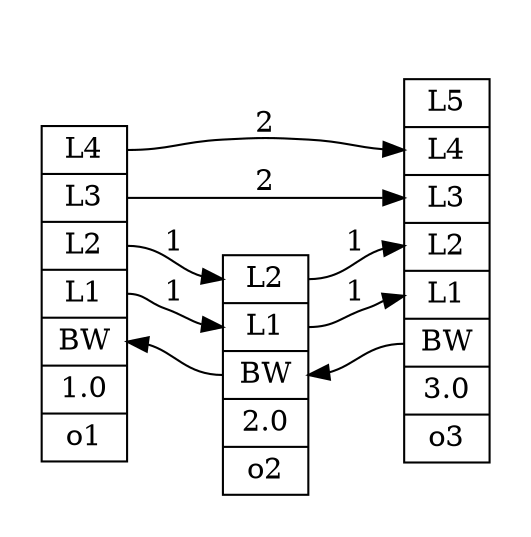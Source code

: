 digraph {

    rankdir = LR;

    node [shape = record, width = "0.5"];

    //

    subgraph cluster_nodes {

        style = invisible;

        A [label = " <l4> L4 | <l3> L3 | <l2> L2 | <l1> L1 | <backward> BW | 1.0 | o1 "];

        B [label = " <l2> L2 | <l1> L1 | <backward> BW | 2.0 | o2 "];

        C [label = " <l5> L5 | <l4> L4 | <l3> L3 | <l2> L2 | <l1> L1 | <backward> BW | 3.0 | o3 "];

    }

    //

    A:l4 -> C:l4 [label = "2"];
    A:l3 -> C:l3 [label = "2"];
    A:l2 -> B:l2 [label = "1"];
    A:l1 -> B:l1 [label = "1"];

    B:l2 -> C:l2 [label = "1"];
    B:l1 -> C:l1 [label = "1"];

    A:backward -> B:backward -> C:backward [dir = back];
}
